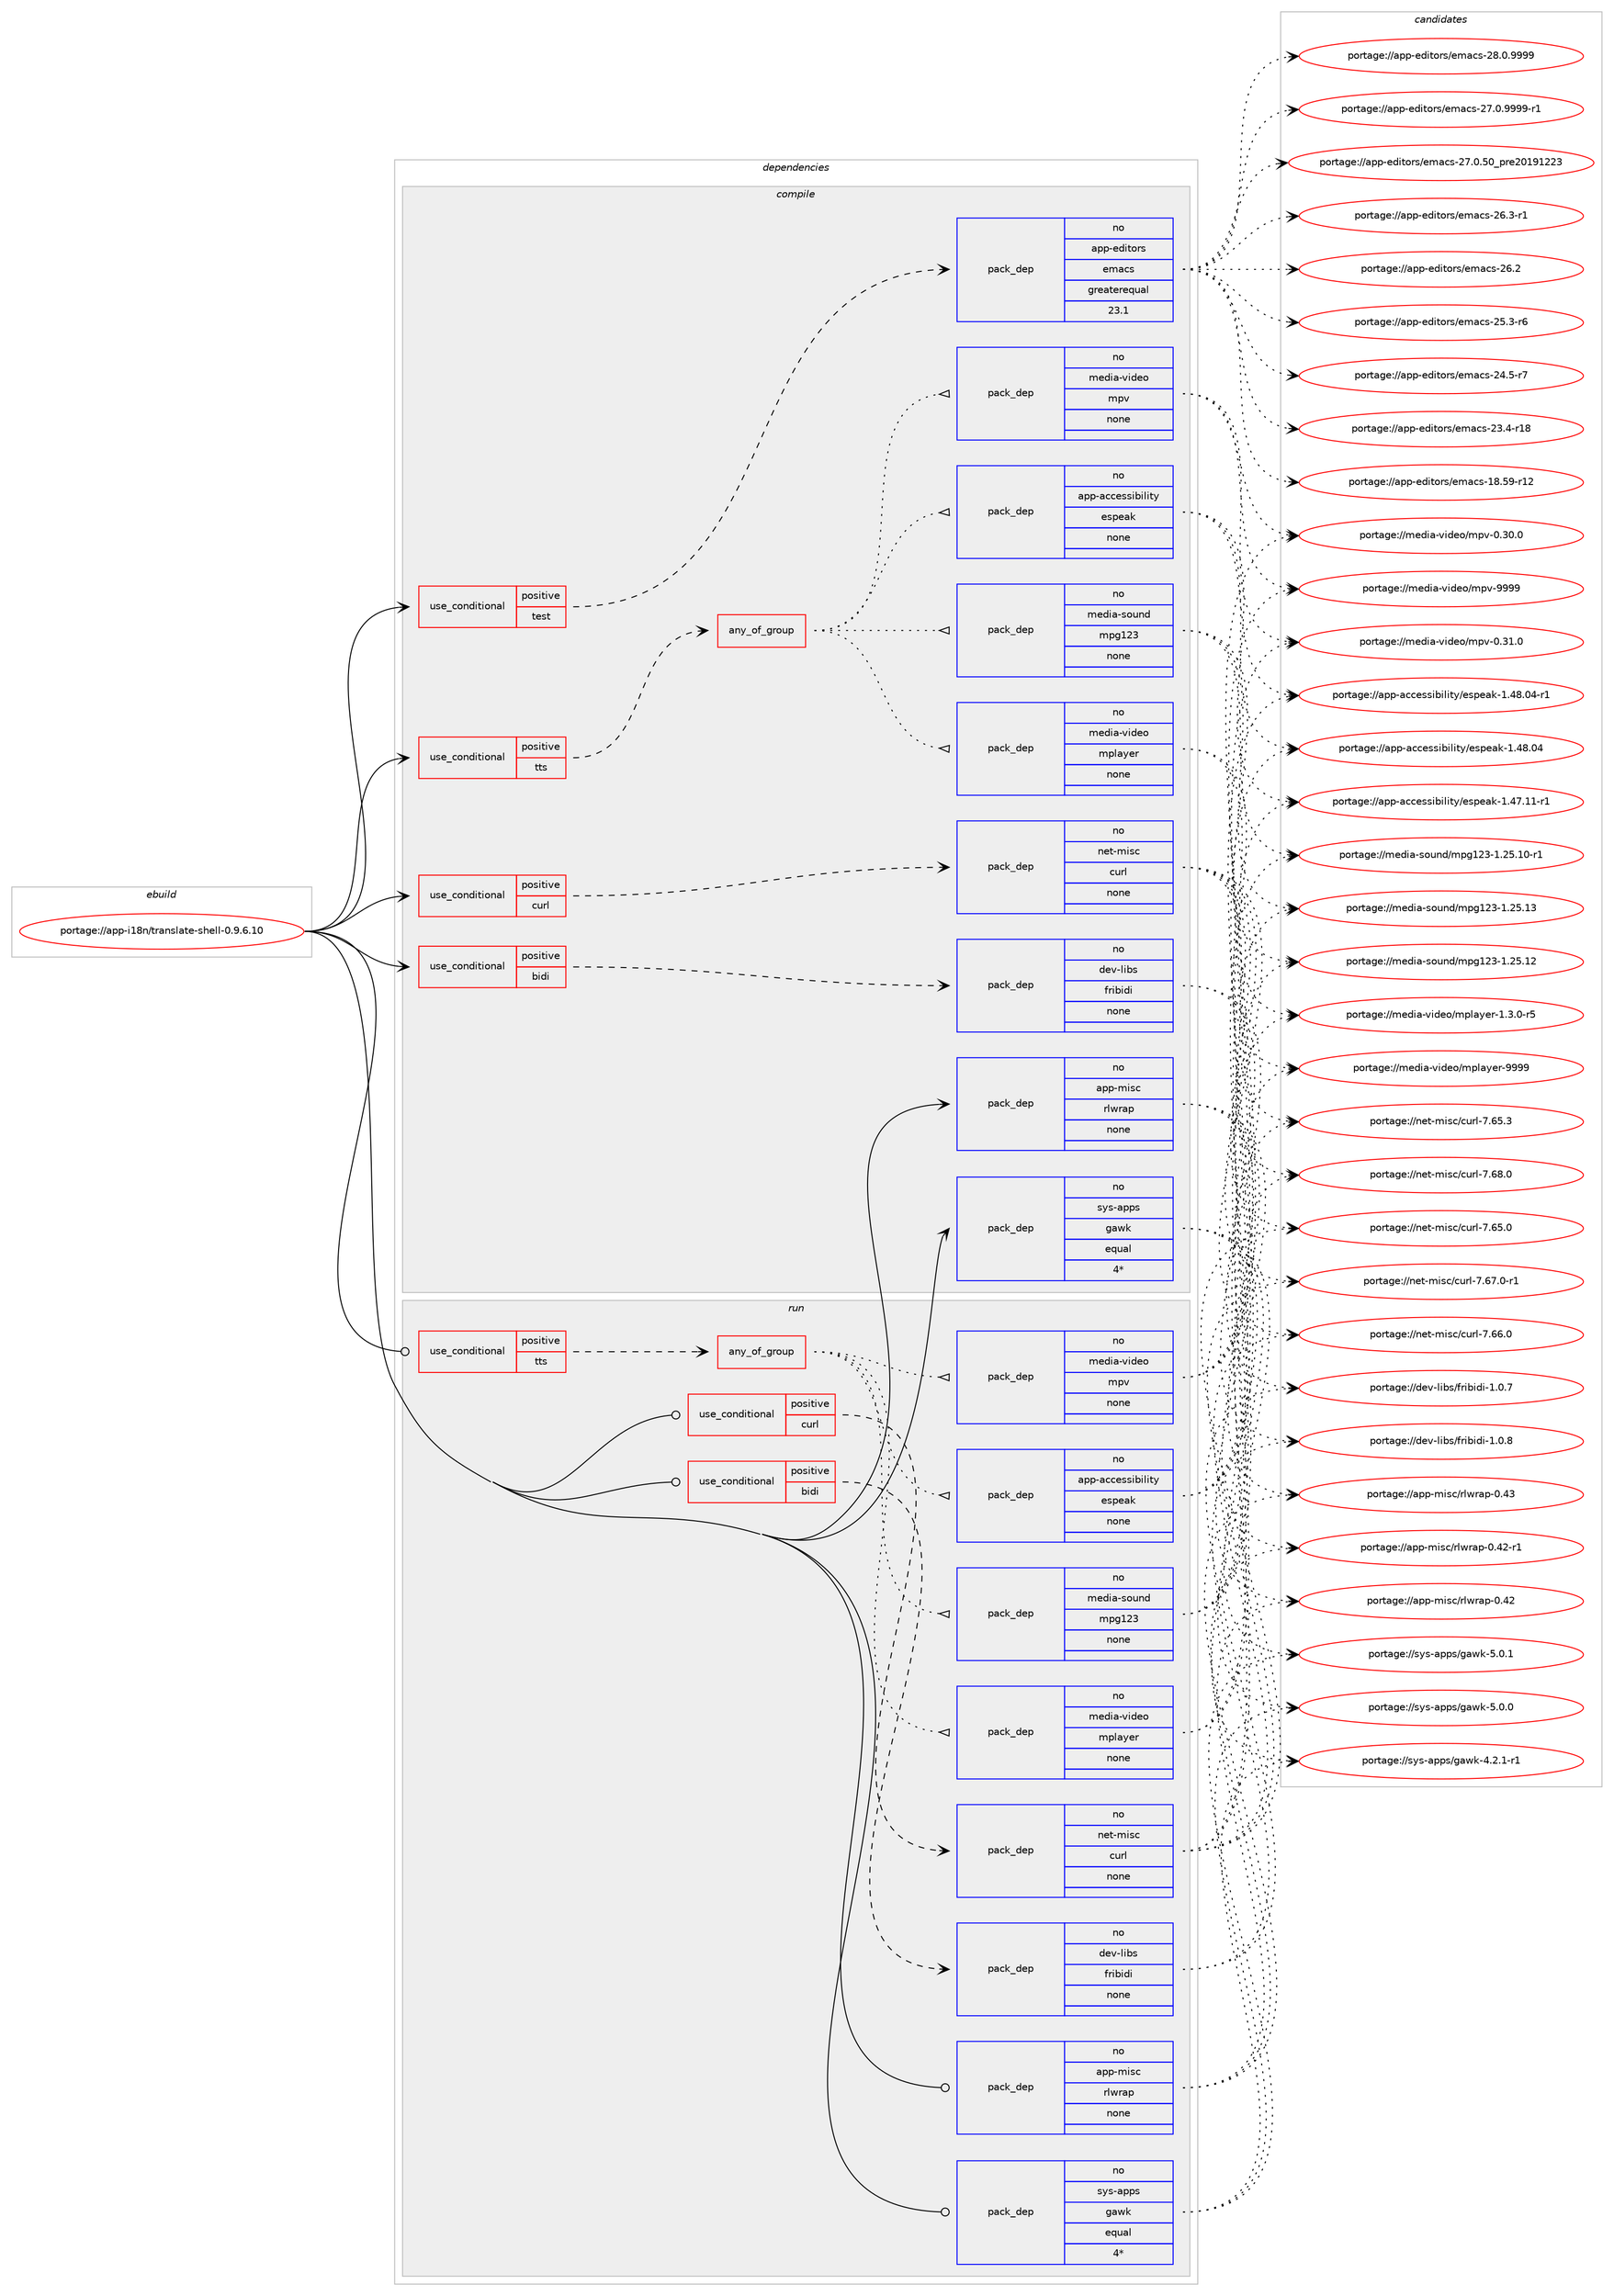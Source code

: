 digraph prolog {

# *************
# Graph options
# *************

newrank=true;
concentrate=true;
compound=true;
graph [rankdir=LR,fontname=Helvetica,fontsize=10,ranksep=1.5];#, ranksep=2.5, nodesep=0.2];
edge  [arrowhead=vee];
node  [fontname=Helvetica,fontsize=10];

# **********
# The ebuild
# **********

subgraph cluster_leftcol {
color=gray;
label=<<i>ebuild</i>>;
id [label="portage://app-i18n/translate-shell-0.9.6.10", color=red, width=4, href="../app-i18n/translate-shell-0.9.6.10.svg"];
}

# ****************
# The dependencies
# ****************

subgraph cluster_midcol {
color=gray;
label=<<i>dependencies</i>>;
subgraph cluster_compile {
fillcolor="#eeeeee";
style=filled;
label=<<i>compile</i>>;
subgraph cond144581 {
dependency616826 [label=<<TABLE BORDER="0" CELLBORDER="1" CELLSPACING="0" CELLPADDING="4"><TR><TD ROWSPAN="3" CELLPADDING="10">use_conditional</TD></TR><TR><TD>positive</TD></TR><TR><TD>bidi</TD></TR></TABLE>>, shape=none, color=red];
subgraph pack463990 {
dependency616827 [label=<<TABLE BORDER="0" CELLBORDER="1" CELLSPACING="0" CELLPADDING="4" WIDTH="220"><TR><TD ROWSPAN="6" CELLPADDING="30">pack_dep</TD></TR><TR><TD WIDTH="110">no</TD></TR><TR><TD>dev-libs</TD></TR><TR><TD>fribidi</TD></TR><TR><TD>none</TD></TR><TR><TD></TD></TR></TABLE>>, shape=none, color=blue];
}
dependency616826:e -> dependency616827:w [weight=20,style="dashed",arrowhead="vee"];
}
id:e -> dependency616826:w [weight=20,style="solid",arrowhead="vee"];
subgraph cond144582 {
dependency616828 [label=<<TABLE BORDER="0" CELLBORDER="1" CELLSPACING="0" CELLPADDING="4"><TR><TD ROWSPAN="3" CELLPADDING="10">use_conditional</TD></TR><TR><TD>positive</TD></TR><TR><TD>curl</TD></TR></TABLE>>, shape=none, color=red];
subgraph pack463991 {
dependency616829 [label=<<TABLE BORDER="0" CELLBORDER="1" CELLSPACING="0" CELLPADDING="4" WIDTH="220"><TR><TD ROWSPAN="6" CELLPADDING="30">pack_dep</TD></TR><TR><TD WIDTH="110">no</TD></TR><TR><TD>net-misc</TD></TR><TR><TD>curl</TD></TR><TR><TD>none</TD></TR><TR><TD></TD></TR></TABLE>>, shape=none, color=blue];
}
dependency616828:e -> dependency616829:w [weight=20,style="dashed",arrowhead="vee"];
}
id:e -> dependency616828:w [weight=20,style="solid",arrowhead="vee"];
subgraph cond144583 {
dependency616830 [label=<<TABLE BORDER="0" CELLBORDER="1" CELLSPACING="0" CELLPADDING="4"><TR><TD ROWSPAN="3" CELLPADDING="10">use_conditional</TD></TR><TR><TD>positive</TD></TR><TR><TD>test</TD></TR></TABLE>>, shape=none, color=red];
subgraph pack463992 {
dependency616831 [label=<<TABLE BORDER="0" CELLBORDER="1" CELLSPACING="0" CELLPADDING="4" WIDTH="220"><TR><TD ROWSPAN="6" CELLPADDING="30">pack_dep</TD></TR><TR><TD WIDTH="110">no</TD></TR><TR><TD>app-editors</TD></TR><TR><TD>emacs</TD></TR><TR><TD>greaterequal</TD></TR><TR><TD>23.1</TD></TR></TABLE>>, shape=none, color=blue];
}
dependency616830:e -> dependency616831:w [weight=20,style="dashed",arrowhead="vee"];
}
id:e -> dependency616830:w [weight=20,style="solid",arrowhead="vee"];
subgraph cond144584 {
dependency616832 [label=<<TABLE BORDER="0" CELLBORDER="1" CELLSPACING="0" CELLPADDING="4"><TR><TD ROWSPAN="3" CELLPADDING="10">use_conditional</TD></TR><TR><TD>positive</TD></TR><TR><TD>tts</TD></TR></TABLE>>, shape=none, color=red];
subgraph any7974 {
dependency616833 [label=<<TABLE BORDER="0" CELLBORDER="1" CELLSPACING="0" CELLPADDING="4"><TR><TD CELLPADDING="10">any_of_group</TD></TR></TABLE>>, shape=none, color=red];subgraph pack463993 {
dependency616834 [label=<<TABLE BORDER="0" CELLBORDER="1" CELLSPACING="0" CELLPADDING="4" WIDTH="220"><TR><TD ROWSPAN="6" CELLPADDING="30">pack_dep</TD></TR><TR><TD WIDTH="110">no</TD></TR><TR><TD>media-sound</TD></TR><TR><TD>mpg123</TD></TR><TR><TD>none</TD></TR><TR><TD></TD></TR></TABLE>>, shape=none, color=blue];
}
dependency616833:e -> dependency616834:w [weight=20,style="dotted",arrowhead="oinv"];
subgraph pack463994 {
dependency616835 [label=<<TABLE BORDER="0" CELLBORDER="1" CELLSPACING="0" CELLPADDING="4" WIDTH="220"><TR><TD ROWSPAN="6" CELLPADDING="30">pack_dep</TD></TR><TR><TD WIDTH="110">no</TD></TR><TR><TD>app-accessibility</TD></TR><TR><TD>espeak</TD></TR><TR><TD>none</TD></TR><TR><TD></TD></TR></TABLE>>, shape=none, color=blue];
}
dependency616833:e -> dependency616835:w [weight=20,style="dotted",arrowhead="oinv"];
subgraph pack463995 {
dependency616836 [label=<<TABLE BORDER="0" CELLBORDER="1" CELLSPACING="0" CELLPADDING="4" WIDTH="220"><TR><TD ROWSPAN="6" CELLPADDING="30">pack_dep</TD></TR><TR><TD WIDTH="110">no</TD></TR><TR><TD>media-video</TD></TR><TR><TD>mpv</TD></TR><TR><TD>none</TD></TR><TR><TD></TD></TR></TABLE>>, shape=none, color=blue];
}
dependency616833:e -> dependency616836:w [weight=20,style="dotted",arrowhead="oinv"];
subgraph pack463996 {
dependency616837 [label=<<TABLE BORDER="0" CELLBORDER="1" CELLSPACING="0" CELLPADDING="4" WIDTH="220"><TR><TD ROWSPAN="6" CELLPADDING="30">pack_dep</TD></TR><TR><TD WIDTH="110">no</TD></TR><TR><TD>media-video</TD></TR><TR><TD>mplayer</TD></TR><TR><TD>none</TD></TR><TR><TD></TD></TR></TABLE>>, shape=none, color=blue];
}
dependency616833:e -> dependency616837:w [weight=20,style="dotted",arrowhead="oinv"];
}
dependency616832:e -> dependency616833:w [weight=20,style="dashed",arrowhead="vee"];
}
id:e -> dependency616832:w [weight=20,style="solid",arrowhead="vee"];
subgraph pack463997 {
dependency616838 [label=<<TABLE BORDER="0" CELLBORDER="1" CELLSPACING="0" CELLPADDING="4" WIDTH="220"><TR><TD ROWSPAN="6" CELLPADDING="30">pack_dep</TD></TR><TR><TD WIDTH="110">no</TD></TR><TR><TD>app-misc</TD></TR><TR><TD>rlwrap</TD></TR><TR><TD>none</TD></TR><TR><TD></TD></TR></TABLE>>, shape=none, color=blue];
}
id:e -> dependency616838:w [weight=20,style="solid",arrowhead="vee"];
subgraph pack463998 {
dependency616839 [label=<<TABLE BORDER="0" CELLBORDER="1" CELLSPACING="0" CELLPADDING="4" WIDTH="220"><TR><TD ROWSPAN="6" CELLPADDING="30">pack_dep</TD></TR><TR><TD WIDTH="110">no</TD></TR><TR><TD>sys-apps</TD></TR><TR><TD>gawk</TD></TR><TR><TD>equal</TD></TR><TR><TD>4*</TD></TR></TABLE>>, shape=none, color=blue];
}
id:e -> dependency616839:w [weight=20,style="solid",arrowhead="vee"];
}
subgraph cluster_compileandrun {
fillcolor="#eeeeee";
style=filled;
label=<<i>compile and run</i>>;
}
subgraph cluster_run {
fillcolor="#eeeeee";
style=filled;
label=<<i>run</i>>;
subgraph cond144585 {
dependency616840 [label=<<TABLE BORDER="0" CELLBORDER="1" CELLSPACING="0" CELLPADDING="4"><TR><TD ROWSPAN="3" CELLPADDING="10">use_conditional</TD></TR><TR><TD>positive</TD></TR><TR><TD>bidi</TD></TR></TABLE>>, shape=none, color=red];
subgraph pack463999 {
dependency616841 [label=<<TABLE BORDER="0" CELLBORDER="1" CELLSPACING="0" CELLPADDING="4" WIDTH="220"><TR><TD ROWSPAN="6" CELLPADDING="30">pack_dep</TD></TR><TR><TD WIDTH="110">no</TD></TR><TR><TD>dev-libs</TD></TR><TR><TD>fribidi</TD></TR><TR><TD>none</TD></TR><TR><TD></TD></TR></TABLE>>, shape=none, color=blue];
}
dependency616840:e -> dependency616841:w [weight=20,style="dashed",arrowhead="vee"];
}
id:e -> dependency616840:w [weight=20,style="solid",arrowhead="odot"];
subgraph cond144586 {
dependency616842 [label=<<TABLE BORDER="0" CELLBORDER="1" CELLSPACING="0" CELLPADDING="4"><TR><TD ROWSPAN="3" CELLPADDING="10">use_conditional</TD></TR><TR><TD>positive</TD></TR><TR><TD>curl</TD></TR></TABLE>>, shape=none, color=red];
subgraph pack464000 {
dependency616843 [label=<<TABLE BORDER="0" CELLBORDER="1" CELLSPACING="0" CELLPADDING="4" WIDTH="220"><TR><TD ROWSPAN="6" CELLPADDING="30">pack_dep</TD></TR><TR><TD WIDTH="110">no</TD></TR><TR><TD>net-misc</TD></TR><TR><TD>curl</TD></TR><TR><TD>none</TD></TR><TR><TD></TD></TR></TABLE>>, shape=none, color=blue];
}
dependency616842:e -> dependency616843:w [weight=20,style="dashed",arrowhead="vee"];
}
id:e -> dependency616842:w [weight=20,style="solid",arrowhead="odot"];
subgraph cond144587 {
dependency616844 [label=<<TABLE BORDER="0" CELLBORDER="1" CELLSPACING="0" CELLPADDING="4"><TR><TD ROWSPAN="3" CELLPADDING="10">use_conditional</TD></TR><TR><TD>positive</TD></TR><TR><TD>tts</TD></TR></TABLE>>, shape=none, color=red];
subgraph any7975 {
dependency616845 [label=<<TABLE BORDER="0" CELLBORDER="1" CELLSPACING="0" CELLPADDING="4"><TR><TD CELLPADDING="10">any_of_group</TD></TR></TABLE>>, shape=none, color=red];subgraph pack464001 {
dependency616846 [label=<<TABLE BORDER="0" CELLBORDER="1" CELLSPACING="0" CELLPADDING="4" WIDTH="220"><TR><TD ROWSPAN="6" CELLPADDING="30">pack_dep</TD></TR><TR><TD WIDTH="110">no</TD></TR><TR><TD>media-sound</TD></TR><TR><TD>mpg123</TD></TR><TR><TD>none</TD></TR><TR><TD></TD></TR></TABLE>>, shape=none, color=blue];
}
dependency616845:e -> dependency616846:w [weight=20,style="dotted",arrowhead="oinv"];
subgraph pack464002 {
dependency616847 [label=<<TABLE BORDER="0" CELLBORDER="1" CELLSPACING="0" CELLPADDING="4" WIDTH="220"><TR><TD ROWSPAN="6" CELLPADDING="30">pack_dep</TD></TR><TR><TD WIDTH="110">no</TD></TR><TR><TD>app-accessibility</TD></TR><TR><TD>espeak</TD></TR><TR><TD>none</TD></TR><TR><TD></TD></TR></TABLE>>, shape=none, color=blue];
}
dependency616845:e -> dependency616847:w [weight=20,style="dotted",arrowhead="oinv"];
subgraph pack464003 {
dependency616848 [label=<<TABLE BORDER="0" CELLBORDER="1" CELLSPACING="0" CELLPADDING="4" WIDTH="220"><TR><TD ROWSPAN="6" CELLPADDING="30">pack_dep</TD></TR><TR><TD WIDTH="110">no</TD></TR><TR><TD>media-video</TD></TR><TR><TD>mpv</TD></TR><TR><TD>none</TD></TR><TR><TD></TD></TR></TABLE>>, shape=none, color=blue];
}
dependency616845:e -> dependency616848:w [weight=20,style="dotted",arrowhead="oinv"];
subgraph pack464004 {
dependency616849 [label=<<TABLE BORDER="0" CELLBORDER="1" CELLSPACING="0" CELLPADDING="4" WIDTH="220"><TR><TD ROWSPAN="6" CELLPADDING="30">pack_dep</TD></TR><TR><TD WIDTH="110">no</TD></TR><TR><TD>media-video</TD></TR><TR><TD>mplayer</TD></TR><TR><TD>none</TD></TR><TR><TD></TD></TR></TABLE>>, shape=none, color=blue];
}
dependency616845:e -> dependency616849:w [weight=20,style="dotted",arrowhead="oinv"];
}
dependency616844:e -> dependency616845:w [weight=20,style="dashed",arrowhead="vee"];
}
id:e -> dependency616844:w [weight=20,style="solid",arrowhead="odot"];
subgraph pack464005 {
dependency616850 [label=<<TABLE BORDER="0" CELLBORDER="1" CELLSPACING="0" CELLPADDING="4" WIDTH="220"><TR><TD ROWSPAN="6" CELLPADDING="30">pack_dep</TD></TR><TR><TD WIDTH="110">no</TD></TR><TR><TD>app-misc</TD></TR><TR><TD>rlwrap</TD></TR><TR><TD>none</TD></TR><TR><TD></TD></TR></TABLE>>, shape=none, color=blue];
}
id:e -> dependency616850:w [weight=20,style="solid",arrowhead="odot"];
subgraph pack464006 {
dependency616851 [label=<<TABLE BORDER="0" CELLBORDER="1" CELLSPACING="0" CELLPADDING="4" WIDTH="220"><TR><TD ROWSPAN="6" CELLPADDING="30">pack_dep</TD></TR><TR><TD WIDTH="110">no</TD></TR><TR><TD>sys-apps</TD></TR><TR><TD>gawk</TD></TR><TR><TD>equal</TD></TR><TR><TD>4*</TD></TR></TABLE>>, shape=none, color=blue];
}
id:e -> dependency616851:w [weight=20,style="solid",arrowhead="odot"];
}
}

# **************
# The candidates
# **************

subgraph cluster_choices {
rank=same;
color=gray;
label=<<i>candidates</i>>;

subgraph choice463990 {
color=black;
nodesep=1;
choice10010111845108105981154710211410598105100105454946484656 [label="portage://dev-libs/fribidi-1.0.8", color=red, width=4,href="../dev-libs/fribidi-1.0.8.svg"];
choice10010111845108105981154710211410598105100105454946484655 [label="portage://dev-libs/fribidi-1.0.7", color=red, width=4,href="../dev-libs/fribidi-1.0.7.svg"];
dependency616827:e -> choice10010111845108105981154710211410598105100105454946484656:w [style=dotted,weight="100"];
dependency616827:e -> choice10010111845108105981154710211410598105100105454946484655:w [style=dotted,weight="100"];
}
subgraph choice463991 {
color=black;
nodesep=1;
choice1101011164510910511599479911711410845554654564648 [label="portage://net-misc/curl-7.68.0", color=red, width=4,href="../net-misc/curl-7.68.0.svg"];
choice11010111645109105115994799117114108455546545546484511449 [label="portage://net-misc/curl-7.67.0-r1", color=red, width=4,href="../net-misc/curl-7.67.0-r1.svg"];
choice1101011164510910511599479911711410845554654544648 [label="portage://net-misc/curl-7.66.0", color=red, width=4,href="../net-misc/curl-7.66.0.svg"];
choice1101011164510910511599479911711410845554654534651 [label="portage://net-misc/curl-7.65.3", color=red, width=4,href="../net-misc/curl-7.65.3.svg"];
choice1101011164510910511599479911711410845554654534648 [label="portage://net-misc/curl-7.65.0", color=red, width=4,href="../net-misc/curl-7.65.0.svg"];
dependency616829:e -> choice1101011164510910511599479911711410845554654564648:w [style=dotted,weight="100"];
dependency616829:e -> choice11010111645109105115994799117114108455546545546484511449:w [style=dotted,weight="100"];
dependency616829:e -> choice1101011164510910511599479911711410845554654544648:w [style=dotted,weight="100"];
dependency616829:e -> choice1101011164510910511599479911711410845554654534651:w [style=dotted,weight="100"];
dependency616829:e -> choice1101011164510910511599479911711410845554654534648:w [style=dotted,weight="100"];
}
subgraph choice463992 {
color=black;
nodesep=1;
choice971121124510110010511611111411547101109979911545505646484657575757 [label="portage://app-editors/emacs-28.0.9999", color=red, width=4,href="../app-editors/emacs-28.0.9999.svg"];
choice9711211245101100105116111114115471011099799115455055464846575757574511449 [label="portage://app-editors/emacs-27.0.9999-r1", color=red, width=4,href="../app-editors/emacs-27.0.9999-r1.svg"];
choice97112112451011001051161111141154710110997991154550554648465348951121141015048495749505051 [label="portage://app-editors/emacs-27.0.50_pre20191223", color=red, width=4,href="../app-editors/emacs-27.0.50_pre20191223.svg"];
choice971121124510110010511611111411547101109979911545505446514511449 [label="portage://app-editors/emacs-26.3-r1", color=red, width=4,href="../app-editors/emacs-26.3-r1.svg"];
choice97112112451011001051161111141154710110997991154550544650 [label="portage://app-editors/emacs-26.2", color=red, width=4,href="../app-editors/emacs-26.2.svg"];
choice971121124510110010511611111411547101109979911545505346514511454 [label="portage://app-editors/emacs-25.3-r6", color=red, width=4,href="../app-editors/emacs-25.3-r6.svg"];
choice971121124510110010511611111411547101109979911545505246534511455 [label="portage://app-editors/emacs-24.5-r7", color=red, width=4,href="../app-editors/emacs-24.5-r7.svg"];
choice97112112451011001051161111141154710110997991154550514652451144956 [label="portage://app-editors/emacs-23.4-r18", color=red, width=4,href="../app-editors/emacs-23.4-r18.svg"];
choice9711211245101100105116111114115471011099799115454956465357451144950 [label="portage://app-editors/emacs-18.59-r12", color=red, width=4,href="../app-editors/emacs-18.59-r12.svg"];
dependency616831:e -> choice971121124510110010511611111411547101109979911545505646484657575757:w [style=dotted,weight="100"];
dependency616831:e -> choice9711211245101100105116111114115471011099799115455055464846575757574511449:w [style=dotted,weight="100"];
dependency616831:e -> choice97112112451011001051161111141154710110997991154550554648465348951121141015048495749505051:w [style=dotted,weight="100"];
dependency616831:e -> choice971121124510110010511611111411547101109979911545505446514511449:w [style=dotted,weight="100"];
dependency616831:e -> choice97112112451011001051161111141154710110997991154550544650:w [style=dotted,weight="100"];
dependency616831:e -> choice971121124510110010511611111411547101109979911545505346514511454:w [style=dotted,weight="100"];
dependency616831:e -> choice971121124510110010511611111411547101109979911545505246534511455:w [style=dotted,weight="100"];
dependency616831:e -> choice97112112451011001051161111141154710110997991154550514652451144956:w [style=dotted,weight="100"];
dependency616831:e -> choice9711211245101100105116111114115471011099799115454956465357451144950:w [style=dotted,weight="100"];
}
subgraph choice463993 {
color=black;
nodesep=1;
choice1091011001059745115111117110100471091121034950514549465053464951 [label="portage://media-sound/mpg123-1.25.13", color=red, width=4,href="../media-sound/mpg123-1.25.13.svg"];
choice1091011001059745115111117110100471091121034950514549465053464950 [label="portage://media-sound/mpg123-1.25.12", color=red, width=4,href="../media-sound/mpg123-1.25.12.svg"];
choice10910110010597451151111171101004710911210349505145494650534649484511449 [label="portage://media-sound/mpg123-1.25.10-r1", color=red, width=4,href="../media-sound/mpg123-1.25.10-r1.svg"];
dependency616834:e -> choice1091011001059745115111117110100471091121034950514549465053464951:w [style=dotted,weight="100"];
dependency616834:e -> choice1091011001059745115111117110100471091121034950514549465053464950:w [style=dotted,weight="100"];
dependency616834:e -> choice10910110010597451151111171101004710911210349505145494650534649484511449:w [style=dotted,weight="100"];
}
subgraph choice463994 {
color=black;
nodesep=1;
choice971121124597999910111511510598105108105116121471011151121019710745494652564648524511449 [label="portage://app-accessibility/espeak-1.48.04-r1", color=red, width=4,href="../app-accessibility/espeak-1.48.04-r1.svg"];
choice97112112459799991011151151059810510810511612147101115112101971074549465256464852 [label="portage://app-accessibility/espeak-1.48.04", color=red, width=4,href="../app-accessibility/espeak-1.48.04.svg"];
choice971121124597999910111511510598105108105116121471011151121019710745494652554649494511449 [label="portage://app-accessibility/espeak-1.47.11-r1", color=red, width=4,href="../app-accessibility/espeak-1.47.11-r1.svg"];
dependency616835:e -> choice971121124597999910111511510598105108105116121471011151121019710745494652564648524511449:w [style=dotted,weight="100"];
dependency616835:e -> choice97112112459799991011151151059810510810511612147101115112101971074549465256464852:w [style=dotted,weight="100"];
dependency616835:e -> choice971121124597999910111511510598105108105116121471011151121019710745494652554649494511449:w [style=dotted,weight="100"];
}
subgraph choice463995 {
color=black;
nodesep=1;
choice1091011001059745118105100101111471091121184557575757 [label="portage://media-video/mpv-9999", color=red, width=4,href="../media-video/mpv-9999.svg"];
choice10910110010597451181051001011114710911211845484651494648 [label="portage://media-video/mpv-0.31.0", color=red, width=4,href="../media-video/mpv-0.31.0.svg"];
choice10910110010597451181051001011114710911211845484651484648 [label="portage://media-video/mpv-0.30.0", color=red, width=4,href="../media-video/mpv-0.30.0.svg"];
dependency616836:e -> choice1091011001059745118105100101111471091121184557575757:w [style=dotted,weight="100"];
dependency616836:e -> choice10910110010597451181051001011114710911211845484651494648:w [style=dotted,weight="100"];
dependency616836:e -> choice10910110010597451181051001011114710911211845484651484648:w [style=dotted,weight="100"];
}
subgraph choice463996 {
color=black;
nodesep=1;
choice109101100105974511810510010111147109112108971211011144557575757 [label="portage://media-video/mplayer-9999", color=red, width=4,href="../media-video/mplayer-9999.svg"];
choice109101100105974511810510010111147109112108971211011144549465146484511453 [label="portage://media-video/mplayer-1.3.0-r5", color=red, width=4,href="../media-video/mplayer-1.3.0-r5.svg"];
dependency616837:e -> choice109101100105974511810510010111147109112108971211011144557575757:w [style=dotted,weight="100"];
dependency616837:e -> choice109101100105974511810510010111147109112108971211011144549465146484511453:w [style=dotted,weight="100"];
}
subgraph choice463997 {
color=black;
nodesep=1;
choice97112112451091051159947114108119114971124548465251 [label="portage://app-misc/rlwrap-0.43", color=red, width=4,href="../app-misc/rlwrap-0.43.svg"];
choice971121124510910511599471141081191149711245484652504511449 [label="portage://app-misc/rlwrap-0.42-r1", color=red, width=4,href="../app-misc/rlwrap-0.42-r1.svg"];
choice97112112451091051159947114108119114971124548465250 [label="portage://app-misc/rlwrap-0.42", color=red, width=4,href="../app-misc/rlwrap-0.42.svg"];
dependency616838:e -> choice97112112451091051159947114108119114971124548465251:w [style=dotted,weight="100"];
dependency616838:e -> choice971121124510910511599471141081191149711245484652504511449:w [style=dotted,weight="100"];
dependency616838:e -> choice97112112451091051159947114108119114971124548465250:w [style=dotted,weight="100"];
}
subgraph choice463998 {
color=black;
nodesep=1;
choice11512111545971121121154710397119107455346484649 [label="portage://sys-apps/gawk-5.0.1", color=red, width=4,href="../sys-apps/gawk-5.0.1.svg"];
choice11512111545971121121154710397119107455346484648 [label="portage://sys-apps/gawk-5.0.0", color=red, width=4,href="../sys-apps/gawk-5.0.0.svg"];
choice115121115459711211211547103971191074552465046494511449 [label="portage://sys-apps/gawk-4.2.1-r1", color=red, width=4,href="../sys-apps/gawk-4.2.1-r1.svg"];
dependency616839:e -> choice11512111545971121121154710397119107455346484649:w [style=dotted,weight="100"];
dependency616839:e -> choice11512111545971121121154710397119107455346484648:w [style=dotted,weight="100"];
dependency616839:e -> choice115121115459711211211547103971191074552465046494511449:w [style=dotted,weight="100"];
}
subgraph choice463999 {
color=black;
nodesep=1;
choice10010111845108105981154710211410598105100105454946484656 [label="portage://dev-libs/fribidi-1.0.8", color=red, width=4,href="../dev-libs/fribidi-1.0.8.svg"];
choice10010111845108105981154710211410598105100105454946484655 [label="portage://dev-libs/fribidi-1.0.7", color=red, width=4,href="../dev-libs/fribidi-1.0.7.svg"];
dependency616841:e -> choice10010111845108105981154710211410598105100105454946484656:w [style=dotted,weight="100"];
dependency616841:e -> choice10010111845108105981154710211410598105100105454946484655:w [style=dotted,weight="100"];
}
subgraph choice464000 {
color=black;
nodesep=1;
choice1101011164510910511599479911711410845554654564648 [label="portage://net-misc/curl-7.68.0", color=red, width=4,href="../net-misc/curl-7.68.0.svg"];
choice11010111645109105115994799117114108455546545546484511449 [label="portage://net-misc/curl-7.67.0-r1", color=red, width=4,href="../net-misc/curl-7.67.0-r1.svg"];
choice1101011164510910511599479911711410845554654544648 [label="portage://net-misc/curl-7.66.0", color=red, width=4,href="../net-misc/curl-7.66.0.svg"];
choice1101011164510910511599479911711410845554654534651 [label="portage://net-misc/curl-7.65.3", color=red, width=4,href="../net-misc/curl-7.65.3.svg"];
choice1101011164510910511599479911711410845554654534648 [label="portage://net-misc/curl-7.65.0", color=red, width=4,href="../net-misc/curl-7.65.0.svg"];
dependency616843:e -> choice1101011164510910511599479911711410845554654564648:w [style=dotted,weight="100"];
dependency616843:e -> choice11010111645109105115994799117114108455546545546484511449:w [style=dotted,weight="100"];
dependency616843:e -> choice1101011164510910511599479911711410845554654544648:w [style=dotted,weight="100"];
dependency616843:e -> choice1101011164510910511599479911711410845554654534651:w [style=dotted,weight="100"];
dependency616843:e -> choice1101011164510910511599479911711410845554654534648:w [style=dotted,weight="100"];
}
subgraph choice464001 {
color=black;
nodesep=1;
choice1091011001059745115111117110100471091121034950514549465053464951 [label="portage://media-sound/mpg123-1.25.13", color=red, width=4,href="../media-sound/mpg123-1.25.13.svg"];
choice1091011001059745115111117110100471091121034950514549465053464950 [label="portage://media-sound/mpg123-1.25.12", color=red, width=4,href="../media-sound/mpg123-1.25.12.svg"];
choice10910110010597451151111171101004710911210349505145494650534649484511449 [label="portage://media-sound/mpg123-1.25.10-r1", color=red, width=4,href="../media-sound/mpg123-1.25.10-r1.svg"];
dependency616846:e -> choice1091011001059745115111117110100471091121034950514549465053464951:w [style=dotted,weight="100"];
dependency616846:e -> choice1091011001059745115111117110100471091121034950514549465053464950:w [style=dotted,weight="100"];
dependency616846:e -> choice10910110010597451151111171101004710911210349505145494650534649484511449:w [style=dotted,weight="100"];
}
subgraph choice464002 {
color=black;
nodesep=1;
choice971121124597999910111511510598105108105116121471011151121019710745494652564648524511449 [label="portage://app-accessibility/espeak-1.48.04-r1", color=red, width=4,href="../app-accessibility/espeak-1.48.04-r1.svg"];
choice97112112459799991011151151059810510810511612147101115112101971074549465256464852 [label="portage://app-accessibility/espeak-1.48.04", color=red, width=4,href="../app-accessibility/espeak-1.48.04.svg"];
choice971121124597999910111511510598105108105116121471011151121019710745494652554649494511449 [label="portage://app-accessibility/espeak-1.47.11-r1", color=red, width=4,href="../app-accessibility/espeak-1.47.11-r1.svg"];
dependency616847:e -> choice971121124597999910111511510598105108105116121471011151121019710745494652564648524511449:w [style=dotted,weight="100"];
dependency616847:e -> choice97112112459799991011151151059810510810511612147101115112101971074549465256464852:w [style=dotted,weight="100"];
dependency616847:e -> choice971121124597999910111511510598105108105116121471011151121019710745494652554649494511449:w [style=dotted,weight="100"];
}
subgraph choice464003 {
color=black;
nodesep=1;
choice1091011001059745118105100101111471091121184557575757 [label="portage://media-video/mpv-9999", color=red, width=4,href="../media-video/mpv-9999.svg"];
choice10910110010597451181051001011114710911211845484651494648 [label="portage://media-video/mpv-0.31.0", color=red, width=4,href="../media-video/mpv-0.31.0.svg"];
choice10910110010597451181051001011114710911211845484651484648 [label="portage://media-video/mpv-0.30.0", color=red, width=4,href="../media-video/mpv-0.30.0.svg"];
dependency616848:e -> choice1091011001059745118105100101111471091121184557575757:w [style=dotted,weight="100"];
dependency616848:e -> choice10910110010597451181051001011114710911211845484651494648:w [style=dotted,weight="100"];
dependency616848:e -> choice10910110010597451181051001011114710911211845484651484648:w [style=dotted,weight="100"];
}
subgraph choice464004 {
color=black;
nodesep=1;
choice109101100105974511810510010111147109112108971211011144557575757 [label="portage://media-video/mplayer-9999", color=red, width=4,href="../media-video/mplayer-9999.svg"];
choice109101100105974511810510010111147109112108971211011144549465146484511453 [label="portage://media-video/mplayer-1.3.0-r5", color=red, width=4,href="../media-video/mplayer-1.3.0-r5.svg"];
dependency616849:e -> choice109101100105974511810510010111147109112108971211011144557575757:w [style=dotted,weight="100"];
dependency616849:e -> choice109101100105974511810510010111147109112108971211011144549465146484511453:w [style=dotted,weight="100"];
}
subgraph choice464005 {
color=black;
nodesep=1;
choice97112112451091051159947114108119114971124548465251 [label="portage://app-misc/rlwrap-0.43", color=red, width=4,href="../app-misc/rlwrap-0.43.svg"];
choice971121124510910511599471141081191149711245484652504511449 [label="portage://app-misc/rlwrap-0.42-r1", color=red, width=4,href="../app-misc/rlwrap-0.42-r1.svg"];
choice97112112451091051159947114108119114971124548465250 [label="portage://app-misc/rlwrap-0.42", color=red, width=4,href="../app-misc/rlwrap-0.42.svg"];
dependency616850:e -> choice97112112451091051159947114108119114971124548465251:w [style=dotted,weight="100"];
dependency616850:e -> choice971121124510910511599471141081191149711245484652504511449:w [style=dotted,weight="100"];
dependency616850:e -> choice97112112451091051159947114108119114971124548465250:w [style=dotted,weight="100"];
}
subgraph choice464006 {
color=black;
nodesep=1;
choice11512111545971121121154710397119107455346484649 [label="portage://sys-apps/gawk-5.0.1", color=red, width=4,href="../sys-apps/gawk-5.0.1.svg"];
choice11512111545971121121154710397119107455346484648 [label="portage://sys-apps/gawk-5.0.0", color=red, width=4,href="../sys-apps/gawk-5.0.0.svg"];
choice115121115459711211211547103971191074552465046494511449 [label="portage://sys-apps/gawk-4.2.1-r1", color=red, width=4,href="../sys-apps/gawk-4.2.1-r1.svg"];
dependency616851:e -> choice11512111545971121121154710397119107455346484649:w [style=dotted,weight="100"];
dependency616851:e -> choice11512111545971121121154710397119107455346484648:w [style=dotted,weight="100"];
dependency616851:e -> choice115121115459711211211547103971191074552465046494511449:w [style=dotted,weight="100"];
}
}

}
